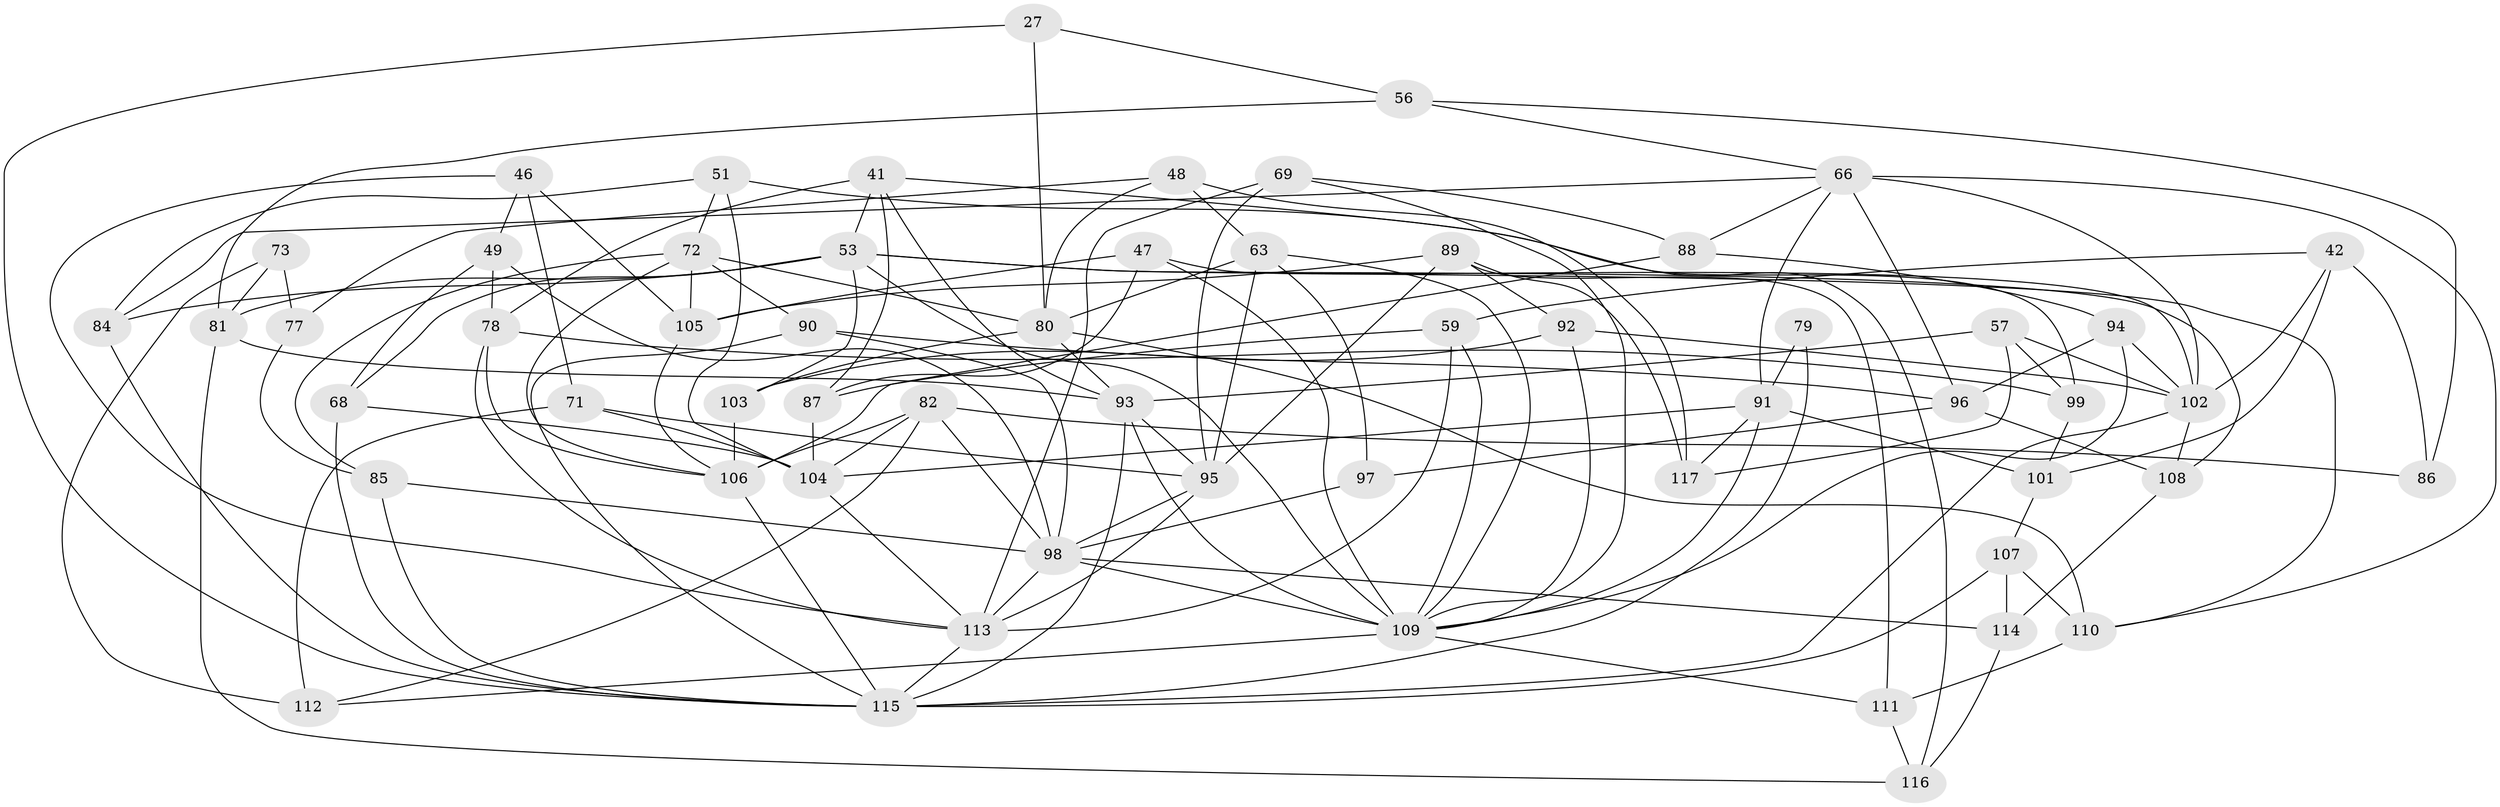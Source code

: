 // original degree distribution, {4: 1.0}
// Generated by graph-tools (version 1.1) at 2025/56/03/09/25 04:56:21]
// undirected, 58 vertices, 144 edges
graph export_dot {
graph [start="1"]
  node [color=gray90,style=filled];
  27;
  41 [super="+19"];
  42;
  46;
  47;
  48 [super="+22"];
  49;
  51;
  53 [super="+43"];
  56 [super="+2"];
  57;
  59;
  63 [super="+10+13"];
  66 [super="+33+39"];
  68;
  69 [super="+15"];
  71;
  72 [super="+4+23"];
  73;
  77;
  78 [super="+58"];
  79;
  80 [super="+14+35"];
  81 [super="+29"];
  82 [super="+75"];
  84;
  85;
  86;
  87;
  88;
  89 [super="+7"];
  90 [super="+50"];
  91 [super="+5+60"];
  92;
  93 [super="+31+61+70"];
  94;
  95 [super="+52"];
  96 [super="+1"];
  97 [super="+45"];
  98 [super="+16+67+65"];
  99;
  101;
  102 [super="+62"];
  103;
  104 [super="+26+76"];
  105 [super="+100"];
  106 [super="+37+83"];
  107;
  108;
  109 [super="+40+54+18"];
  110 [super="+38"];
  111 [super="+55"];
  112;
  113 [super="+36+74"];
  114;
  115 [super="+21+34+64"];
  116;
  117;
  27 -- 56 [weight=2];
  27 -- 80;
  27 -- 115;
  41 -- 116;
  41 -- 78 [weight=2];
  41 -- 87;
  41 -- 53;
  41 -- 93;
  42 -- 59;
  42 -- 86;
  42 -- 101;
  42 -- 102;
  46 -- 49;
  46 -- 71;
  46 -- 105;
  46 -- 113;
  47 -- 109;
  47 -- 87;
  47 -- 105;
  47 -- 102;
  48 -- 117;
  48 -- 77 [weight=2];
  48 -- 63 [weight=2];
  48 -- 80;
  49 -- 68;
  49 -- 98;
  49 -- 78;
  51 -- 72;
  51 -- 99;
  51 -- 84;
  51 -- 104;
  53 -- 68;
  53 -- 110;
  53 -- 109;
  53 -- 81;
  53 -- 84;
  53 -- 103;
  53 -- 108;
  56 -- 86 [weight=2];
  56 -- 81;
  56 -- 66;
  57 -- 99;
  57 -- 117;
  57 -- 102;
  57 -- 93;
  59 -- 87;
  59 -- 109;
  59 -- 113;
  63 -- 95 [weight=2];
  63 -- 97 [weight=2];
  63 -- 80;
  63 -- 109;
  66 -- 96;
  66 -- 88;
  66 -- 102 [weight=2];
  66 -- 91;
  66 -- 110;
  66 -- 84;
  68 -- 115;
  68 -- 104;
  69 -- 88;
  69 -- 95 [weight=2];
  69 -- 109 [weight=2];
  69 -- 113;
  71 -- 112;
  71 -- 95;
  71 -- 104;
  72 -- 105 [weight=2];
  72 -- 90 [weight=2];
  72 -- 80;
  72 -- 85;
  72 -- 106;
  73 -- 112;
  73 -- 77;
  73 -- 81 [weight=2];
  77 -- 85;
  78 -- 99;
  78 -- 113;
  78 -- 106;
  79 -- 91 [weight=3];
  79 -- 115;
  80 -- 93 [weight=2];
  80 -- 103;
  80 -- 110;
  81 -- 116;
  81 -- 93;
  82 -- 98;
  82 -- 104 [weight=2];
  82 -- 112;
  82 -- 86;
  82 -- 106;
  84 -- 115;
  85 -- 98;
  85 -- 115;
  87 -- 104;
  88 -- 106;
  88 -- 94;
  89 -- 111 [weight=2];
  89 -- 105;
  89 -- 92;
  89 -- 117;
  89 -- 95;
  90 -- 96 [weight=2];
  90 -- 98;
  90 -- 115;
  91 -- 117;
  91 -- 101;
  91 -- 109;
  91 -- 104 [weight=3];
  92 -- 103;
  92 -- 109;
  92 -- 102;
  93 -- 115 [weight=2];
  93 -- 95 [weight=2];
  93 -- 109;
  94 -- 102;
  94 -- 96;
  94 -- 109;
  95 -- 98;
  95 -- 113;
  96 -- 108;
  96 -- 97;
  97 -- 98 [weight=3];
  98 -- 109 [weight=4];
  98 -- 114;
  98 -- 113;
  99 -- 101;
  101 -- 107;
  102 -- 115 [weight=2];
  102 -- 108;
  103 -- 106;
  104 -- 113;
  105 -- 106;
  106 -- 115 [weight=2];
  107 -- 114;
  107 -- 110;
  107 -- 115;
  108 -- 114;
  109 -- 111;
  109 -- 112;
  110 -- 111 [weight=2];
  111 -- 116;
  113 -- 115;
  114 -- 116;
}
